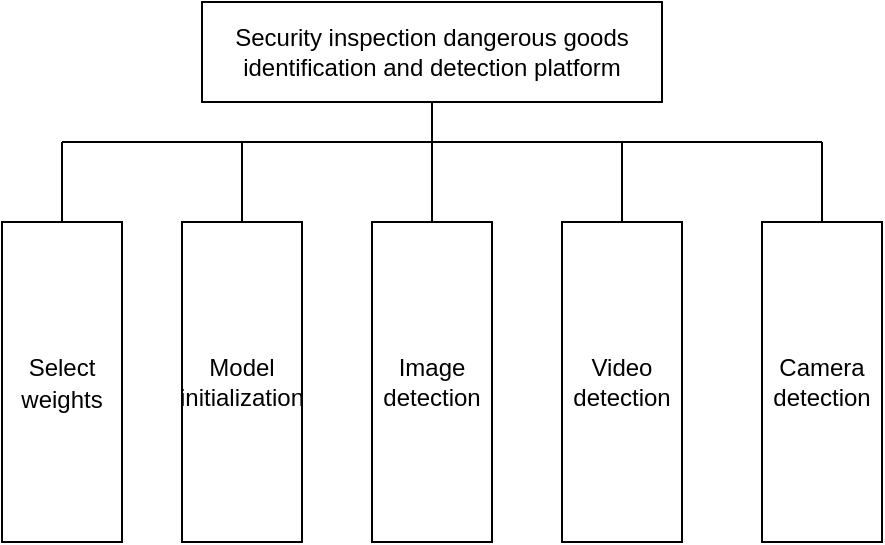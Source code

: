 <mxfile version="20.8.20" type="github">
  <diagram name="第 1 页" id="PI_QuVFH4fkAx-CwKwVk">
    <mxGraphModel dx="1026" dy="577" grid="1" gridSize="10" guides="1" tooltips="1" connect="1" arrows="1" fold="1" page="1" pageScale="1" pageWidth="827" pageHeight="1169" math="0" shadow="0">
      <root>
        <mxCell id="0" />
        <mxCell id="1" parent="0" />
        <mxCell id="36onjVhr9xYpolE1KqcA-1" value="Security inspection dangerous goods identification and detection platform" style="rounded=0;whiteSpace=wrap;html=1;" vertex="1" parent="1">
          <mxGeometry x="370" y="200" width="230" height="50" as="geometry" />
        </mxCell>
        <mxCell id="36onjVhr9xYpolE1KqcA-2" value="&lt;font style=&quot;font-size: 12px;&quot;&gt;Select weights&lt;/font&gt;" style="rounded=0;whiteSpace=wrap;html=1;horizontal=1;fontSize=13;labelPosition=center;verticalLabelPosition=middle;align=center;verticalAlign=middle;" vertex="1" parent="1">
          <mxGeometry x="270" y="310" width="60" height="160" as="geometry" />
        </mxCell>
        <mxCell id="36onjVhr9xYpolE1KqcA-3" value="Model initialization" style="rounded=0;whiteSpace=wrap;html=1;" vertex="1" parent="1">
          <mxGeometry x="360" y="310" width="60" height="160" as="geometry" />
        </mxCell>
        <mxCell id="36onjVhr9xYpolE1KqcA-4" value="Image detection" style="rounded=0;whiteSpace=wrap;html=1;" vertex="1" parent="1">
          <mxGeometry x="455" y="310" width="60" height="160" as="geometry" />
        </mxCell>
        <mxCell id="36onjVhr9xYpolE1KqcA-5" value="Video detection" style="rounded=0;whiteSpace=wrap;html=1;" vertex="1" parent="1">
          <mxGeometry x="550" y="310" width="60" height="160" as="geometry" />
        </mxCell>
        <mxCell id="36onjVhr9xYpolE1KqcA-6" value="Camera detection" style="rounded=0;whiteSpace=wrap;html=1;" vertex="1" parent="1">
          <mxGeometry x="650" y="310" width="60" height="160" as="geometry" />
        </mxCell>
        <mxCell id="36onjVhr9xYpolE1KqcA-7" value="" style="endArrow=none;html=1;rounded=0;entryX=0.5;entryY=1;entryDx=0;entryDy=0;exitX=0.5;exitY=0;exitDx=0;exitDy=0;" edge="1" parent="1" source="36onjVhr9xYpolE1KqcA-4" target="36onjVhr9xYpolE1KqcA-1">
          <mxGeometry width="50" height="50" relative="1" as="geometry">
            <mxPoint x="390" y="380" as="sourcePoint" />
            <mxPoint x="440" y="330" as="targetPoint" />
          </mxGeometry>
        </mxCell>
        <mxCell id="36onjVhr9xYpolE1KqcA-8" value="" style="endArrow=none;html=1;rounded=0;exitX=0.5;exitY=0;exitDx=0;exitDy=0;" edge="1" parent="1" source="36onjVhr9xYpolE1KqcA-2">
          <mxGeometry width="50" height="50" relative="1" as="geometry">
            <mxPoint x="300" y="300" as="sourcePoint" />
            <mxPoint x="300" y="270" as="targetPoint" />
          </mxGeometry>
        </mxCell>
        <mxCell id="36onjVhr9xYpolE1KqcA-9" value="" style="endArrow=none;html=1;rounded=0;" edge="1" parent="1">
          <mxGeometry width="50" height="50" relative="1" as="geometry">
            <mxPoint x="300" y="270" as="sourcePoint" />
            <mxPoint x="680" y="270" as="targetPoint" />
          </mxGeometry>
        </mxCell>
        <mxCell id="36onjVhr9xYpolE1KqcA-10" value="" style="endArrow=none;html=1;rounded=0;exitX=0.5;exitY=0;exitDx=0;exitDy=0;" edge="1" parent="1" source="36onjVhr9xYpolE1KqcA-3">
          <mxGeometry width="50" height="50" relative="1" as="geometry">
            <mxPoint x="390" y="380" as="sourcePoint" />
            <mxPoint x="390" y="270" as="targetPoint" />
          </mxGeometry>
        </mxCell>
        <mxCell id="36onjVhr9xYpolE1KqcA-11" value="" style="endArrow=none;html=1;rounded=0;exitX=0.5;exitY=0;exitDx=0;exitDy=0;" edge="1" parent="1" source="36onjVhr9xYpolE1KqcA-5">
          <mxGeometry width="50" height="50" relative="1" as="geometry">
            <mxPoint x="200" y="240" as="sourcePoint" />
            <mxPoint x="580" y="270" as="targetPoint" />
          </mxGeometry>
        </mxCell>
        <mxCell id="36onjVhr9xYpolE1KqcA-12" value="" style="endArrow=none;html=1;rounded=0;exitX=0.5;exitY=0;exitDx=0;exitDy=0;" edge="1" parent="1" source="36onjVhr9xYpolE1KqcA-6">
          <mxGeometry width="50" height="50" relative="1" as="geometry">
            <mxPoint x="720" y="290" as="sourcePoint" />
            <mxPoint x="680" y="270" as="targetPoint" />
          </mxGeometry>
        </mxCell>
      </root>
    </mxGraphModel>
  </diagram>
</mxfile>
